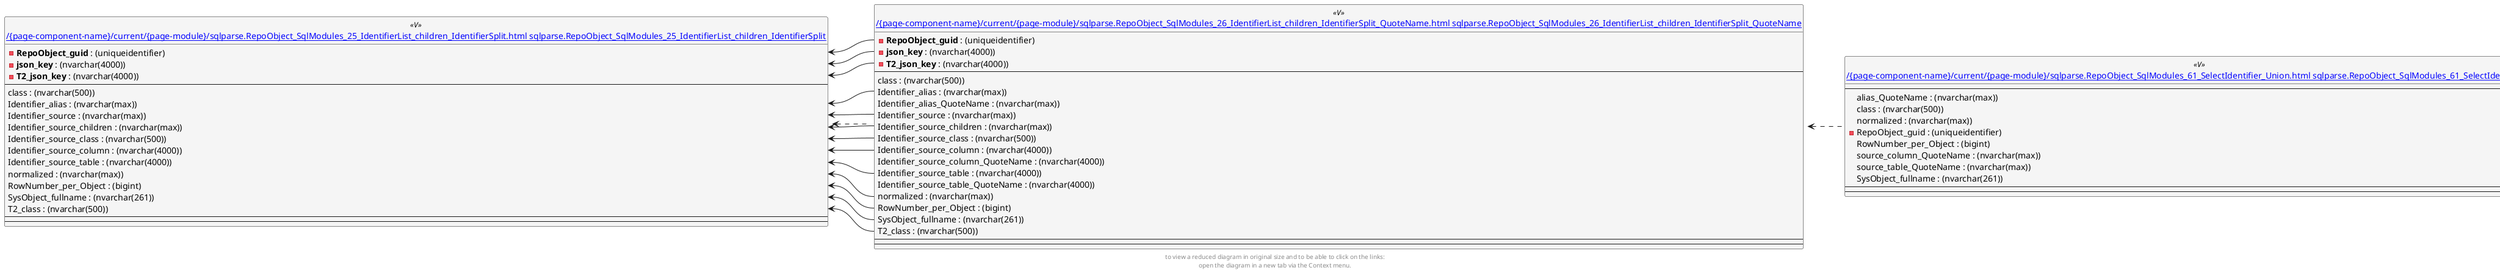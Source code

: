 @startuml
left to right direction
'top to bottom direction
hide circle
'avoide "." issues:
set namespaceSeparator none


skinparam class {
  BackgroundColor White
  BackgroundColor<<FN>> Yellow
  BackgroundColor<<FS>> Yellow
  BackgroundColor<<FT>> LightGray
  BackgroundColor<<IF>> Yellow
  BackgroundColor<<IS>> Yellow
  BackgroundColor<<P>> Aqua
  BackgroundColor<<PC>> Aqua
  BackgroundColor<<SN>> Yellow
  BackgroundColor<<SO>> SlateBlue
  BackgroundColor<<TF>> LightGray
  BackgroundColor<<TR>> Tomato
  BackgroundColor<<U>> White
  BackgroundColor<<V>> WhiteSmoke
  BackgroundColor<<X>> Aqua
}


entity "[[{site-url}/{page-component-name}/current/{page-module}/sqlparse.RepoObject_SqlModules_25_IdentifierList_children_IdentifierSplit.html sqlparse.RepoObject_SqlModules_25_IdentifierList_children_IdentifierSplit]]" as sqlparse.RepoObject_SqlModules_25_IdentifierList_children_IdentifierSplit << V >> {
  - **RepoObject_guid** : (uniqueidentifier)
  - **json_key** : (nvarchar(4000))
  - **T2_json_key** : (nvarchar(4000))
  --
  class : (nvarchar(500))
  Identifier_alias : (nvarchar(max))
  Identifier_source : (nvarchar(max))
  Identifier_source_children : (nvarchar(max))
  Identifier_source_class : (nvarchar(500))
  Identifier_source_column : (nvarchar(4000))
  Identifier_source_table : (nvarchar(4000))
  normalized : (nvarchar(max))
  RowNumber_per_Object : (bigint)
  SysObject_fullname : (nvarchar(261))
  T2_class : (nvarchar(500))
  --
  --
}

entity "[[{site-url}/{page-component-name}/current/{page-module}/sqlparse.RepoObject_SqlModules_26_IdentifierList_children_IdentifierSplit_QuoteName.html sqlparse.RepoObject_SqlModules_26_IdentifierList_children_IdentifierSplit_QuoteName]]" as sqlparse.RepoObject_SqlModules_26_IdentifierList_children_IdentifierSplit_QuoteName << V >> {
  - **RepoObject_guid** : (uniqueidentifier)
  - **json_key** : (nvarchar(4000))
  - **T2_json_key** : (nvarchar(4000))
  --
  class : (nvarchar(500))
  Identifier_alias : (nvarchar(max))
  Identifier_alias_QuoteName : (nvarchar(max))
  Identifier_source : (nvarchar(max))
  Identifier_source_children : (nvarchar(max))
  Identifier_source_class : (nvarchar(500))
  Identifier_source_column : (nvarchar(4000))
  Identifier_source_column_QuoteName : (nvarchar(4000))
  Identifier_source_table : (nvarchar(4000))
  Identifier_source_table_QuoteName : (nvarchar(4000))
  normalized : (nvarchar(max))
  RowNumber_per_Object : (bigint)
  SysObject_fullname : (nvarchar(261))
  T2_class : (nvarchar(500))
  --
  --
}

entity "[[{site-url}/{page-component-name}/current/{page-module}/sqlparse.RepoObject_SqlModules_61_SelectIdentifier_Union.html sqlparse.RepoObject_SqlModules_61_SelectIdentifier_Union]]" as sqlparse.RepoObject_SqlModules_61_SelectIdentifier_Union << V >> {
  --
  alias_QuoteName : (nvarchar(max))
  class : (nvarchar(500))
  normalized : (nvarchar(max))
  - RepoObject_guid : (uniqueidentifier)
  RowNumber_per_Object : (bigint)
  source_column_QuoteName : (nvarchar(max))
  source_table_QuoteName : (nvarchar(max))
  SysObject_fullname : (nvarchar(261))
  --
  --
}

sqlparse.RepoObject_SqlModules_25_IdentifierList_children_IdentifierSplit <.. sqlparse.RepoObject_SqlModules_26_IdentifierList_children_IdentifierSplit_QuoteName
sqlparse.RepoObject_SqlModules_26_IdentifierList_children_IdentifierSplit_QuoteName <.. sqlparse.RepoObject_SqlModules_61_SelectIdentifier_Union
sqlparse.RepoObject_SqlModules_25_IdentifierList_children_IdentifierSplit::Identifier_alias <-- sqlparse.RepoObject_SqlModules_26_IdentifierList_children_IdentifierSplit_QuoteName::Identifier_alias
sqlparse.RepoObject_SqlModules_25_IdentifierList_children_IdentifierSplit::Identifier_source <-- sqlparse.RepoObject_SqlModules_26_IdentifierList_children_IdentifierSplit_QuoteName::Identifier_source
sqlparse.RepoObject_SqlModules_25_IdentifierList_children_IdentifierSplit::Identifier_source_children <-- sqlparse.RepoObject_SqlModules_26_IdentifierList_children_IdentifierSplit_QuoteName::Identifier_source_children
sqlparse.RepoObject_SqlModules_25_IdentifierList_children_IdentifierSplit::Identifier_source_class <-- sqlparse.RepoObject_SqlModules_26_IdentifierList_children_IdentifierSplit_QuoteName::Identifier_source_class
sqlparse.RepoObject_SqlModules_25_IdentifierList_children_IdentifierSplit::Identifier_source_column <-- sqlparse.RepoObject_SqlModules_26_IdentifierList_children_IdentifierSplit_QuoteName::Identifier_source_column
sqlparse.RepoObject_SqlModules_25_IdentifierList_children_IdentifierSplit::Identifier_source_table <-- sqlparse.RepoObject_SqlModules_26_IdentifierList_children_IdentifierSplit_QuoteName::Identifier_source_table
sqlparse.RepoObject_SqlModules_25_IdentifierList_children_IdentifierSplit::json_key <-- sqlparse.RepoObject_SqlModules_26_IdentifierList_children_IdentifierSplit_QuoteName::json_key
sqlparse.RepoObject_SqlModules_25_IdentifierList_children_IdentifierSplit::normalized <-- sqlparse.RepoObject_SqlModules_26_IdentifierList_children_IdentifierSplit_QuoteName::normalized
sqlparse.RepoObject_SqlModules_25_IdentifierList_children_IdentifierSplit::RepoObject_guid <-- sqlparse.RepoObject_SqlModules_26_IdentifierList_children_IdentifierSplit_QuoteName::RepoObject_guid
sqlparse.RepoObject_SqlModules_25_IdentifierList_children_IdentifierSplit::RowNumber_per_Object <-- sqlparse.RepoObject_SqlModules_26_IdentifierList_children_IdentifierSplit_QuoteName::RowNumber_per_Object
sqlparse.RepoObject_SqlModules_25_IdentifierList_children_IdentifierSplit::SysObject_fullname <-- sqlparse.RepoObject_SqlModules_26_IdentifierList_children_IdentifierSplit_QuoteName::SysObject_fullname
sqlparse.RepoObject_SqlModules_25_IdentifierList_children_IdentifierSplit::T2_class <-- sqlparse.RepoObject_SqlModules_26_IdentifierList_children_IdentifierSplit_QuoteName::T2_class
sqlparse.RepoObject_SqlModules_25_IdentifierList_children_IdentifierSplit::T2_json_key <-- sqlparse.RepoObject_SqlModules_26_IdentifierList_children_IdentifierSplit_QuoteName::T2_json_key
footer
to view a reduced diagram in original size and to be able to click on the links:
open the diagram in a new tab via the Context menu.
end footer

@enduml

